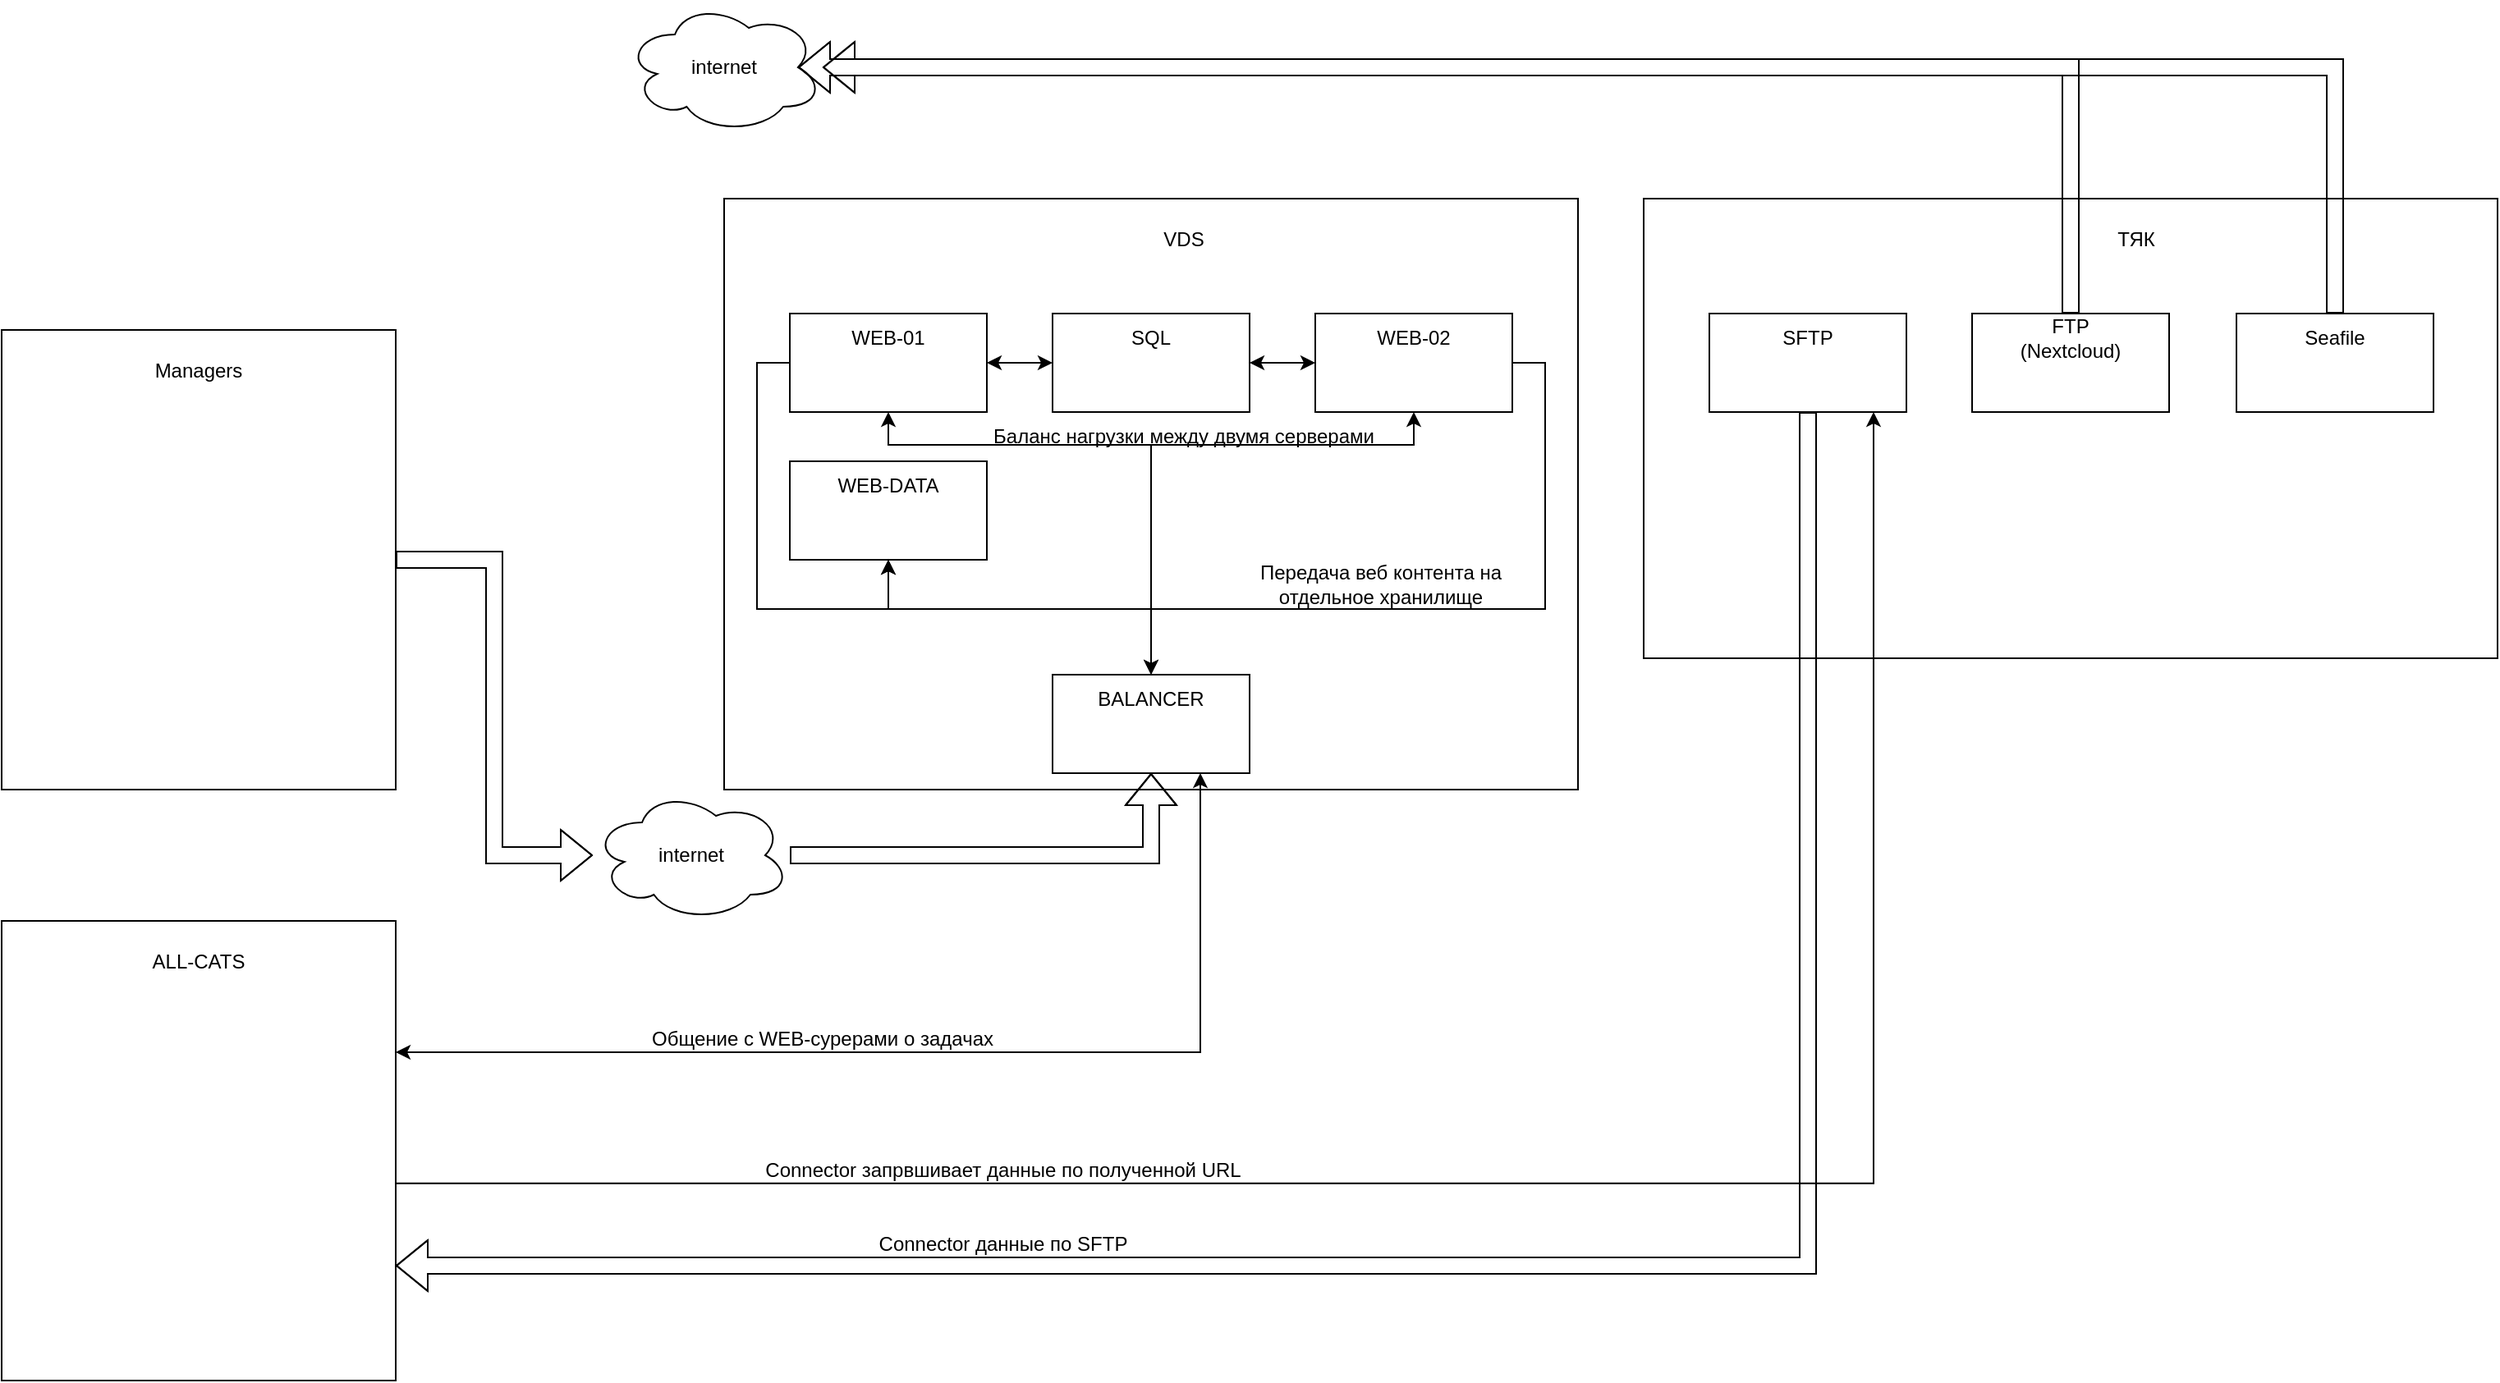 <mxfile version="17.1.3" type="github">
  <diagram id="rHm9rUUD63VU1GbHYbXE" name="Page-1">
    <mxGraphModel dx="1912" dy="1732" grid="1" gridSize="10" guides="1" tooltips="1" connect="1" arrows="1" fold="1" page="1" pageScale="1" pageWidth="827" pageHeight="1169" math="0" shadow="0">
      <root>
        <mxCell id="0" />
        <mxCell id="1" parent="0" />
        <mxCell id="ZA0DZCqkEeS0DlyHUANy-2" value="" style="rounded=0;whiteSpace=wrap;html=1;" vertex="1" parent="1">
          <mxGeometry x="200" y="80" width="520" height="360" as="geometry" />
        </mxCell>
        <mxCell id="ZA0DZCqkEeS0DlyHUANy-3" value="VDS" style="text;html=1;strokeColor=none;fillColor=none;align=center;verticalAlign=middle;whiteSpace=wrap;rounded=0;" vertex="1" parent="1">
          <mxGeometry x="450" y="90" width="60" height="30" as="geometry" />
        </mxCell>
        <mxCell id="ZA0DZCqkEeS0DlyHUANy-6" value="" style="group" vertex="1" connectable="0" parent="1">
          <mxGeometry x="240" y="150" width="120" height="60" as="geometry" />
        </mxCell>
        <mxCell id="ZA0DZCqkEeS0DlyHUANy-4" value="" style="rounded=0;whiteSpace=wrap;html=1;" vertex="1" parent="ZA0DZCqkEeS0DlyHUANy-6">
          <mxGeometry width="120" height="60" as="geometry" />
        </mxCell>
        <mxCell id="ZA0DZCqkEeS0DlyHUANy-5" value="WEB-01" style="text;html=1;strokeColor=none;fillColor=none;align=center;verticalAlign=middle;whiteSpace=wrap;rounded=0;" vertex="1" parent="ZA0DZCqkEeS0DlyHUANy-6">
          <mxGeometry x="30" width="60" height="30" as="geometry" />
        </mxCell>
        <mxCell id="ZA0DZCqkEeS0DlyHUANy-7" value="" style="group" vertex="1" connectable="0" parent="1">
          <mxGeometry x="400" y="150" width="120" height="60" as="geometry" />
        </mxCell>
        <mxCell id="ZA0DZCqkEeS0DlyHUANy-8" value="" style="rounded=0;whiteSpace=wrap;html=1;" vertex="1" parent="ZA0DZCqkEeS0DlyHUANy-7">
          <mxGeometry width="120" height="60" as="geometry" />
        </mxCell>
        <mxCell id="ZA0DZCqkEeS0DlyHUANy-9" value="SQL" style="text;html=1;strokeColor=none;fillColor=none;align=center;verticalAlign=middle;whiteSpace=wrap;rounded=0;" vertex="1" parent="ZA0DZCqkEeS0DlyHUANy-7">
          <mxGeometry x="30" width="60" height="30" as="geometry" />
        </mxCell>
        <mxCell id="ZA0DZCqkEeS0DlyHUANy-10" value="" style="group" vertex="1" connectable="0" parent="1">
          <mxGeometry x="560" y="150" width="120" height="60" as="geometry" />
        </mxCell>
        <mxCell id="ZA0DZCqkEeS0DlyHUANy-11" value="" style="rounded=0;whiteSpace=wrap;html=1;" vertex="1" parent="ZA0DZCqkEeS0DlyHUANy-10">
          <mxGeometry width="120" height="60" as="geometry" />
        </mxCell>
        <mxCell id="ZA0DZCqkEeS0DlyHUANy-12" value="WEB-02" style="text;html=1;strokeColor=none;fillColor=none;align=center;verticalAlign=middle;whiteSpace=wrap;rounded=0;" vertex="1" parent="ZA0DZCqkEeS0DlyHUANy-10">
          <mxGeometry x="30" width="60" height="30" as="geometry" />
        </mxCell>
        <mxCell id="ZA0DZCqkEeS0DlyHUANy-14" style="edgeStyle=orthogonalEdgeStyle;rounded=0;orthogonalLoop=1;jettySize=auto;html=1;entryX=0;entryY=0.5;entryDx=0;entryDy=0;startArrow=classic;startFill=1;" edge="1" parent="1" source="ZA0DZCqkEeS0DlyHUANy-4" target="ZA0DZCqkEeS0DlyHUANy-8">
          <mxGeometry relative="1" as="geometry" />
        </mxCell>
        <mxCell id="ZA0DZCqkEeS0DlyHUANy-15" style="edgeStyle=orthogonalEdgeStyle;rounded=0;orthogonalLoop=1;jettySize=auto;html=1;startArrow=classic;startFill=1;" edge="1" parent="1" source="ZA0DZCqkEeS0DlyHUANy-8" target="ZA0DZCqkEeS0DlyHUANy-11">
          <mxGeometry relative="1" as="geometry" />
        </mxCell>
        <mxCell id="ZA0DZCqkEeS0DlyHUANy-32" style="edgeStyle=orthogonalEdgeStyle;rounded=0;orthogonalLoop=1;jettySize=auto;html=1;startArrow=none;startFill=0;shape=flexArrow;" edge="1" parent="1" source="ZA0DZCqkEeS0DlyHUANy-16" target="ZA0DZCqkEeS0DlyHUANy-19">
          <mxGeometry relative="1" as="geometry" />
        </mxCell>
        <mxCell id="ZA0DZCqkEeS0DlyHUANy-16" value="internet" style="ellipse;shape=cloud;whiteSpace=wrap;html=1;" vertex="1" parent="1">
          <mxGeometry x="120" y="440" width="120" height="80" as="geometry" />
        </mxCell>
        <mxCell id="ZA0DZCqkEeS0DlyHUANy-18" value="" style="group" vertex="1" connectable="0" parent="1">
          <mxGeometry x="400" y="370" width="120" height="60" as="geometry" />
        </mxCell>
        <mxCell id="ZA0DZCqkEeS0DlyHUANy-19" value="" style="rounded=0;whiteSpace=wrap;html=1;" vertex="1" parent="ZA0DZCqkEeS0DlyHUANy-18">
          <mxGeometry width="120" height="60" as="geometry" />
        </mxCell>
        <mxCell id="ZA0DZCqkEeS0DlyHUANy-20" value="BALANCER" style="text;html=1;strokeColor=none;fillColor=none;align=center;verticalAlign=middle;whiteSpace=wrap;rounded=0;" vertex="1" parent="ZA0DZCqkEeS0DlyHUANy-18">
          <mxGeometry x="30" width="60" height="30" as="geometry" />
        </mxCell>
        <mxCell id="ZA0DZCqkEeS0DlyHUANy-23" value="" style="group" vertex="1" connectable="0" parent="1">
          <mxGeometry x="240" y="240" width="120" height="60" as="geometry" />
        </mxCell>
        <mxCell id="ZA0DZCqkEeS0DlyHUANy-24" value="" style="rounded=0;whiteSpace=wrap;html=1;" vertex="1" parent="ZA0DZCqkEeS0DlyHUANy-23">
          <mxGeometry width="120" height="60" as="geometry" />
        </mxCell>
        <mxCell id="ZA0DZCqkEeS0DlyHUANy-25" value="WEB-DATA" style="text;html=1;strokeColor=none;fillColor=none;align=center;verticalAlign=middle;whiteSpace=wrap;rounded=0;" vertex="1" parent="ZA0DZCqkEeS0DlyHUANy-23">
          <mxGeometry width="120" height="30" as="geometry" />
        </mxCell>
        <mxCell id="ZA0DZCqkEeS0DlyHUANy-28" style="edgeStyle=orthogonalEdgeStyle;rounded=0;orthogonalLoop=1;jettySize=auto;html=1;startArrow=classic;startFill=1;" edge="1" parent="1" source="ZA0DZCqkEeS0DlyHUANy-20" target="ZA0DZCqkEeS0DlyHUANy-4">
          <mxGeometry relative="1" as="geometry">
            <Array as="points">
              <mxPoint x="460" y="230" />
              <mxPoint x="300" y="230" />
            </Array>
          </mxGeometry>
        </mxCell>
        <mxCell id="ZA0DZCqkEeS0DlyHUANy-29" style="edgeStyle=orthogonalEdgeStyle;rounded=0;orthogonalLoop=1;jettySize=auto;html=1;startArrow=classic;startFill=1;" edge="1" parent="1" source="ZA0DZCqkEeS0DlyHUANy-19" target="ZA0DZCqkEeS0DlyHUANy-11">
          <mxGeometry relative="1" as="geometry">
            <Array as="points">
              <mxPoint x="460" y="230" />
              <mxPoint x="620" y="230" />
            </Array>
          </mxGeometry>
        </mxCell>
        <mxCell id="ZA0DZCqkEeS0DlyHUANy-30" style="edgeStyle=orthogonalEdgeStyle;rounded=0;orthogonalLoop=1;jettySize=auto;html=1;entryX=0.5;entryY=1;entryDx=0;entryDy=0;startArrow=none;startFill=0;" edge="1" parent="1" source="ZA0DZCqkEeS0DlyHUANy-11" target="ZA0DZCqkEeS0DlyHUANy-24">
          <mxGeometry relative="1" as="geometry">
            <Array as="points">
              <mxPoint x="700" y="180" />
              <mxPoint x="700" y="330" />
              <mxPoint x="300" y="330" />
            </Array>
          </mxGeometry>
        </mxCell>
        <mxCell id="ZA0DZCqkEeS0DlyHUANy-31" style="edgeStyle=orthogonalEdgeStyle;rounded=0;orthogonalLoop=1;jettySize=auto;html=1;startArrow=none;startFill=0;" edge="1" parent="1" source="ZA0DZCqkEeS0DlyHUANy-4">
          <mxGeometry relative="1" as="geometry">
            <mxPoint x="300" y="300" as="targetPoint" />
            <Array as="points">
              <mxPoint x="220" y="180" />
              <mxPoint x="220" y="330" />
              <mxPoint x="300" y="330" />
            </Array>
          </mxGeometry>
        </mxCell>
        <mxCell id="ZA0DZCqkEeS0DlyHUANy-36" style="edgeStyle=orthogonalEdgeStyle;shape=flexArrow;rounded=0;orthogonalLoop=1;jettySize=auto;html=1;startArrow=none;startFill=0;" edge="1" parent="1" source="ZA0DZCqkEeS0DlyHUANy-33" target="ZA0DZCqkEeS0DlyHUANy-16">
          <mxGeometry relative="1" as="geometry" />
        </mxCell>
        <mxCell id="ZA0DZCqkEeS0DlyHUANy-38" value="" style="rounded=0;whiteSpace=wrap;html=1;" vertex="1" parent="1">
          <mxGeometry x="760" y="80" width="520" height="280" as="geometry" />
        </mxCell>
        <mxCell id="ZA0DZCqkEeS0DlyHUANy-39" value="" style="group" vertex="1" connectable="0" parent="1">
          <mxGeometry x="800" y="150" width="120" height="60" as="geometry" />
        </mxCell>
        <mxCell id="ZA0DZCqkEeS0DlyHUANy-40" value="" style="rounded=0;whiteSpace=wrap;html=1;" vertex="1" parent="ZA0DZCqkEeS0DlyHUANy-39">
          <mxGeometry width="120" height="60" as="geometry" />
        </mxCell>
        <mxCell id="ZA0DZCqkEeS0DlyHUANy-41" value="SFTP" style="text;html=1;strokeColor=none;fillColor=none;align=center;verticalAlign=middle;whiteSpace=wrap;rounded=0;" vertex="1" parent="ZA0DZCqkEeS0DlyHUANy-39">
          <mxGeometry x="30" width="60" height="30" as="geometry" />
        </mxCell>
        <mxCell id="ZA0DZCqkEeS0DlyHUANy-43" value="" style="group" vertex="1" connectable="0" parent="1">
          <mxGeometry x="960" y="150" width="120" height="60" as="geometry" />
        </mxCell>
        <mxCell id="ZA0DZCqkEeS0DlyHUANy-44" value="" style="rounded=0;whiteSpace=wrap;html=1;" vertex="1" parent="ZA0DZCqkEeS0DlyHUANy-43">
          <mxGeometry width="120" height="60" as="geometry" />
        </mxCell>
        <mxCell id="ZA0DZCqkEeS0DlyHUANy-45" value="FTP&lt;br&gt;(Nextcloud)" style="text;html=1;strokeColor=none;fillColor=none;align=center;verticalAlign=middle;whiteSpace=wrap;rounded=0;" vertex="1" parent="ZA0DZCqkEeS0DlyHUANy-43">
          <mxGeometry x="30" width="60" height="30" as="geometry" />
        </mxCell>
        <mxCell id="ZA0DZCqkEeS0DlyHUANy-46" value="" style="group" vertex="1" connectable="0" parent="1">
          <mxGeometry x="1121" y="150" width="120" height="60" as="geometry" />
        </mxCell>
        <mxCell id="ZA0DZCqkEeS0DlyHUANy-47" value="" style="rounded=0;whiteSpace=wrap;html=1;" vertex="1" parent="ZA0DZCqkEeS0DlyHUANy-46">
          <mxGeometry width="120" height="60" as="geometry" />
        </mxCell>
        <mxCell id="ZA0DZCqkEeS0DlyHUANy-48" value="Seafile" style="text;html=1;strokeColor=none;fillColor=none;align=center;verticalAlign=middle;whiteSpace=wrap;rounded=0;" vertex="1" parent="ZA0DZCqkEeS0DlyHUANy-46">
          <mxGeometry x="30" width="60" height="30" as="geometry" />
        </mxCell>
        <mxCell id="ZA0DZCqkEeS0DlyHUANy-49" value="internet" style="ellipse;shape=cloud;whiteSpace=wrap;html=1;" vertex="1" parent="1">
          <mxGeometry x="140" y="-40" width="120" height="80" as="geometry" />
        </mxCell>
        <mxCell id="ZA0DZCqkEeS0DlyHUANy-51" style="edgeStyle=orthogonalEdgeStyle;shape=flexArrow;rounded=0;orthogonalLoop=1;jettySize=auto;html=1;startArrow=none;startFill=0;" edge="1" parent="1" source="ZA0DZCqkEeS0DlyHUANy-44" target="ZA0DZCqkEeS0DlyHUANy-49">
          <mxGeometry relative="1" as="geometry">
            <Array as="points">
              <mxPoint x="1020" />
            </Array>
          </mxGeometry>
        </mxCell>
        <mxCell id="ZA0DZCqkEeS0DlyHUANy-52" style="edgeStyle=orthogonalEdgeStyle;shape=flexArrow;rounded=0;orthogonalLoop=1;jettySize=auto;html=1;entryX=0.875;entryY=0.5;entryDx=0;entryDy=0;entryPerimeter=0;startArrow=none;startFill=0;" edge="1" parent="1" source="ZA0DZCqkEeS0DlyHUANy-47" target="ZA0DZCqkEeS0DlyHUANy-49">
          <mxGeometry relative="1" as="geometry">
            <Array as="points">
              <mxPoint x="1181" />
            </Array>
          </mxGeometry>
        </mxCell>
        <mxCell id="ZA0DZCqkEeS0DlyHUANy-54" value="" style="group" vertex="1" connectable="0" parent="1">
          <mxGeometry x="-240" y="160" width="240" height="280" as="geometry" />
        </mxCell>
        <mxCell id="ZA0DZCqkEeS0DlyHUANy-33" value="" style="rounded=0;whiteSpace=wrap;html=1;" vertex="1" parent="ZA0DZCqkEeS0DlyHUANy-54">
          <mxGeometry width="240" height="280" as="geometry" />
        </mxCell>
        <mxCell id="ZA0DZCqkEeS0DlyHUANy-53" value="Managers" style="text;html=1;strokeColor=none;fillColor=none;align=center;verticalAlign=middle;whiteSpace=wrap;rounded=0;" vertex="1" parent="ZA0DZCqkEeS0DlyHUANy-54">
          <mxGeometry x="90" y="10" width="60" height="30" as="geometry" />
        </mxCell>
        <mxCell id="ZA0DZCqkEeS0DlyHUANy-55" value="" style="group" vertex="1" connectable="0" parent="1">
          <mxGeometry x="-240" y="520" width="240" height="280" as="geometry" />
        </mxCell>
        <mxCell id="ZA0DZCqkEeS0DlyHUANy-56" value="" style="rounded=0;whiteSpace=wrap;html=1;" vertex="1" parent="ZA0DZCqkEeS0DlyHUANy-55">
          <mxGeometry width="240" height="280" as="geometry" />
        </mxCell>
        <mxCell id="ZA0DZCqkEeS0DlyHUANy-57" value="ALL-CATS" style="text;html=1;strokeColor=none;fillColor=none;align=center;verticalAlign=middle;whiteSpace=wrap;rounded=0;" vertex="1" parent="ZA0DZCqkEeS0DlyHUANy-55">
          <mxGeometry x="90" y="10" width="60" height="30" as="geometry" />
        </mxCell>
        <mxCell id="ZA0DZCqkEeS0DlyHUANy-59" value="ТЯК" style="text;html=1;strokeColor=none;fillColor=none;align=center;verticalAlign=middle;whiteSpace=wrap;rounded=0;" vertex="1" parent="1">
          <mxGeometry x="1030" y="90" width="60" height="30" as="geometry" />
        </mxCell>
        <mxCell id="ZA0DZCqkEeS0DlyHUANy-60" style="edgeStyle=orthogonalEdgeStyle;shape=flexArrow;rounded=0;orthogonalLoop=1;jettySize=auto;html=1;entryX=1;entryY=0.75;entryDx=0;entryDy=0;startArrow=none;startFill=0;" edge="1" parent="1" source="ZA0DZCqkEeS0DlyHUANy-40" target="ZA0DZCqkEeS0DlyHUANy-56">
          <mxGeometry relative="1" as="geometry">
            <Array as="points">
              <mxPoint x="860" y="730" />
            </Array>
          </mxGeometry>
        </mxCell>
        <mxCell id="ZA0DZCqkEeS0DlyHUANy-62" style="edgeStyle=orthogonalEdgeStyle;rounded=0;orthogonalLoop=1;jettySize=auto;html=1;entryX=1;entryY=0.571;entryDx=0;entryDy=0;entryPerimeter=0;startArrow=classic;startFill=1;endArrow=none;endFill=0;" edge="1" parent="1" source="ZA0DZCqkEeS0DlyHUANy-40" target="ZA0DZCqkEeS0DlyHUANy-56">
          <mxGeometry relative="1" as="geometry">
            <Array as="points">
              <mxPoint x="900" y="680" />
            </Array>
          </mxGeometry>
        </mxCell>
        <mxCell id="ZA0DZCqkEeS0DlyHUANy-64" value="Connector запрвшивает данные по полученной URL" style="text;html=1;strokeColor=none;fillColor=none;align=center;verticalAlign=middle;whiteSpace=wrap;rounded=0;" vertex="1" parent="1">
          <mxGeometry x="210" y="657" width="320" height="30" as="geometry" />
        </mxCell>
        <mxCell id="ZA0DZCqkEeS0DlyHUANy-65" value="Connector данные по SFTP" style="text;html=1;strokeColor=none;fillColor=none;align=center;verticalAlign=middle;whiteSpace=wrap;rounded=0;" vertex="1" parent="1">
          <mxGeometry x="210" y="702" width="320" height="30" as="geometry" />
        </mxCell>
        <mxCell id="ZA0DZCqkEeS0DlyHUANy-66" style="edgeStyle=orthogonalEdgeStyle;rounded=0;orthogonalLoop=1;jettySize=auto;html=1;entryX=0.75;entryY=1;entryDx=0;entryDy=0;startArrow=classic;startFill=1;endArrow=classic;endFill=1;" edge="1" parent="1" source="ZA0DZCqkEeS0DlyHUANy-56" target="ZA0DZCqkEeS0DlyHUANy-19">
          <mxGeometry relative="1" as="geometry">
            <Array as="points">
              <mxPoint x="490" y="600" />
            </Array>
          </mxGeometry>
        </mxCell>
        <mxCell id="ZA0DZCqkEeS0DlyHUANy-67" value="Общение с WEB-сурерами о задачах" style="text;html=1;strokeColor=none;fillColor=none;align=center;verticalAlign=middle;whiteSpace=wrap;rounded=0;" vertex="1" parent="1">
          <mxGeometry x="130" y="577" width="260" height="30" as="geometry" />
        </mxCell>
        <mxCell id="ZA0DZCqkEeS0DlyHUANy-68" value="Баланс нагрузки между двумя серверами" style="text;html=1;strokeColor=none;fillColor=none;align=center;verticalAlign=middle;whiteSpace=wrap;rounded=0;" vertex="1" parent="1">
          <mxGeometry x="320" y="210" width="320" height="30" as="geometry" />
        </mxCell>
        <mxCell id="ZA0DZCqkEeS0DlyHUANy-70" value="Передача веб контента на отдельное хранилище" style="text;html=1;strokeColor=none;fillColor=none;align=center;verticalAlign=middle;whiteSpace=wrap;rounded=0;" vertex="1" parent="1">
          <mxGeometry x="520" y="300" width="160" height="30" as="geometry" />
        </mxCell>
      </root>
    </mxGraphModel>
  </diagram>
</mxfile>
